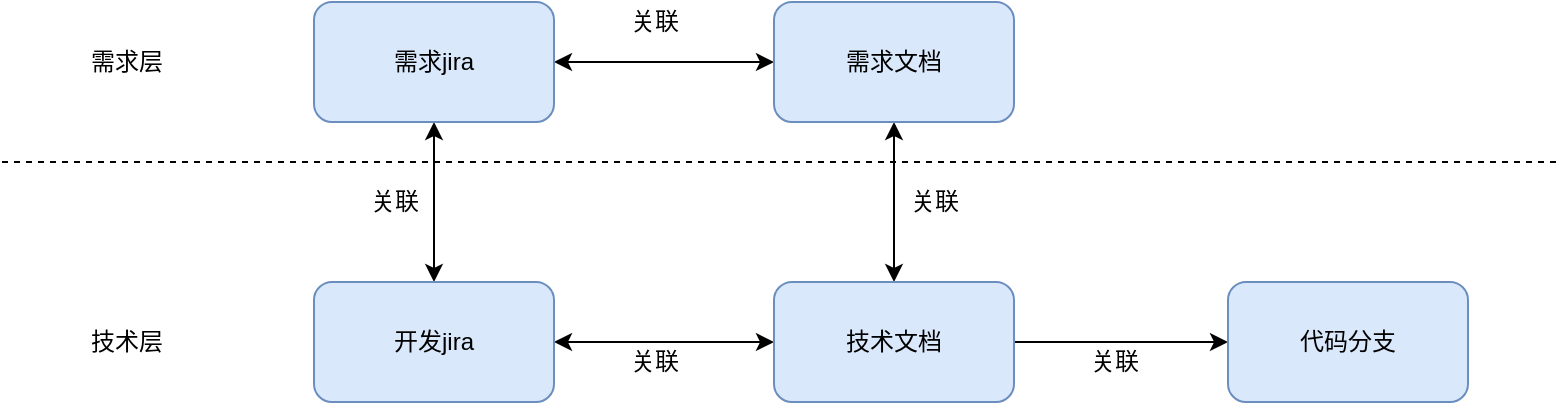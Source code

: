 <mxfile version="13.1.3" type="github">
  <diagram id="R1Z05BGr4TgSDHtd-65_" name="Page-1">
    <mxGraphModel dx="906" dy="590" grid="1" gridSize="10" guides="1" tooltips="1" connect="1" arrows="1" fold="1" page="1" pageScale="1" pageWidth="827" pageHeight="1169" math="0" shadow="0">
      <root>
        <mxCell id="0" />
        <mxCell id="1" parent="0" />
        <mxCell id="YicJnZiJMWdcynEzoA1y-6" style="edgeStyle=orthogonalEdgeStyle;rounded=0;orthogonalLoop=1;jettySize=auto;html=1;entryX=0;entryY=0.5;entryDx=0;entryDy=0;startArrow=classic;startFill=1;" edge="1" parent="1" source="YicJnZiJMWdcynEzoA1y-1" target="YicJnZiJMWdcynEzoA1y-2">
          <mxGeometry relative="1" as="geometry" />
        </mxCell>
        <mxCell id="YicJnZiJMWdcynEzoA1y-8" style="edgeStyle=orthogonalEdgeStyle;rounded=0;orthogonalLoop=1;jettySize=auto;html=1;entryX=0.5;entryY=0;entryDx=0;entryDy=0;startArrow=classic;startFill=1;" edge="1" parent="1" source="YicJnZiJMWdcynEzoA1y-1" target="YicJnZiJMWdcynEzoA1y-3">
          <mxGeometry relative="1" as="geometry" />
        </mxCell>
        <mxCell id="YicJnZiJMWdcynEzoA1y-1" value="需求jira" style="rounded=1;whiteSpace=wrap;html=1;fillColor=#dae8fc;strokeColor=#6c8ebf;" vertex="1" parent="1">
          <mxGeometry x="180" y="80" width="120" height="60" as="geometry" />
        </mxCell>
        <mxCell id="YicJnZiJMWdcynEzoA1y-14" style="edgeStyle=orthogonalEdgeStyle;rounded=0;orthogonalLoop=1;jettySize=auto;html=1;entryX=0.5;entryY=0;entryDx=0;entryDy=0;startArrow=classic;startFill=1;" edge="1" parent="1" source="YicJnZiJMWdcynEzoA1y-2" target="YicJnZiJMWdcynEzoA1y-4">
          <mxGeometry relative="1" as="geometry" />
        </mxCell>
        <mxCell id="YicJnZiJMWdcynEzoA1y-2" value="需求文档" style="rounded=1;whiteSpace=wrap;html=1;fillColor=#dae8fc;strokeColor=#6c8ebf;" vertex="1" parent="1">
          <mxGeometry x="410" y="80" width="120" height="60" as="geometry" />
        </mxCell>
        <mxCell id="YicJnZiJMWdcynEzoA1y-10" style="edgeStyle=orthogonalEdgeStyle;rounded=0;orthogonalLoop=1;jettySize=auto;html=1;entryX=0;entryY=0.5;entryDx=0;entryDy=0;startArrow=classic;startFill=1;" edge="1" parent="1" source="YicJnZiJMWdcynEzoA1y-3" target="YicJnZiJMWdcynEzoA1y-4">
          <mxGeometry relative="1" as="geometry" />
        </mxCell>
        <mxCell id="YicJnZiJMWdcynEzoA1y-3" value="开发jira" style="rounded=1;whiteSpace=wrap;html=1;fillColor=#dae8fc;strokeColor=#6c8ebf;" vertex="1" parent="1">
          <mxGeometry x="180" y="220" width="120" height="60" as="geometry" />
        </mxCell>
        <mxCell id="YicJnZiJMWdcynEzoA1y-12" style="edgeStyle=orthogonalEdgeStyle;rounded=0;orthogonalLoop=1;jettySize=auto;html=1;entryX=0;entryY=0.5;entryDx=0;entryDy=0;startArrow=none;startFill=0;" edge="1" parent="1" source="YicJnZiJMWdcynEzoA1y-4" target="YicJnZiJMWdcynEzoA1y-5">
          <mxGeometry relative="1" as="geometry" />
        </mxCell>
        <mxCell id="YicJnZiJMWdcynEzoA1y-4" value="技术文档" style="rounded=1;whiteSpace=wrap;html=1;fillColor=#dae8fc;strokeColor=#6c8ebf;" vertex="1" parent="1">
          <mxGeometry x="410" y="220" width="120" height="60" as="geometry" />
        </mxCell>
        <mxCell id="YicJnZiJMWdcynEzoA1y-5" value="代码分支" style="rounded=1;whiteSpace=wrap;html=1;fillColor=#dae8fc;strokeColor=#6c8ebf;" vertex="1" parent="1">
          <mxGeometry x="637" y="220" width="120" height="60" as="geometry" />
        </mxCell>
        <mxCell id="YicJnZiJMWdcynEzoA1y-7" value="关联" style="text;html=1;align=center;verticalAlign=middle;resizable=0;points=[];autosize=1;" vertex="1" parent="1">
          <mxGeometry x="330" y="80" width="40" height="20" as="geometry" />
        </mxCell>
        <mxCell id="YicJnZiJMWdcynEzoA1y-9" value="关联" style="text;html=1;align=center;verticalAlign=middle;resizable=0;points=[];autosize=1;" vertex="1" parent="1">
          <mxGeometry x="200" y="170" width="40" height="20" as="geometry" />
        </mxCell>
        <mxCell id="YicJnZiJMWdcynEzoA1y-11" value="关联" style="text;html=1;align=center;verticalAlign=middle;resizable=0;points=[];autosize=1;" vertex="1" parent="1">
          <mxGeometry x="330" y="250" width="40" height="20" as="geometry" />
        </mxCell>
        <mxCell id="YicJnZiJMWdcynEzoA1y-13" value="关联" style="text;html=1;align=center;verticalAlign=middle;resizable=0;points=[];autosize=1;" vertex="1" parent="1">
          <mxGeometry x="560" y="250" width="40" height="20" as="geometry" />
        </mxCell>
        <mxCell id="YicJnZiJMWdcynEzoA1y-15" value="关联" style="text;html=1;align=center;verticalAlign=middle;resizable=0;points=[];autosize=1;" vertex="1" parent="1">
          <mxGeometry x="470" y="170" width="40" height="20" as="geometry" />
        </mxCell>
        <mxCell id="YicJnZiJMWdcynEzoA1y-16" value="需求层" style="text;html=1;align=center;verticalAlign=middle;resizable=0;points=[];autosize=1;" vertex="1" parent="1">
          <mxGeometry x="61" y="100" width="50" height="20" as="geometry" />
        </mxCell>
        <mxCell id="YicJnZiJMWdcynEzoA1y-17" value="技术层" style="text;html=1;align=center;verticalAlign=middle;resizable=0;points=[];autosize=1;" vertex="1" parent="1">
          <mxGeometry x="61" y="240" width="50" height="20" as="geometry" />
        </mxCell>
        <mxCell id="YicJnZiJMWdcynEzoA1y-18" value="" style="endArrow=none;dashed=1;html=1;" edge="1" parent="1">
          <mxGeometry width="50" height="50" relative="1" as="geometry">
            <mxPoint x="24" y="160" as="sourcePoint" />
            <mxPoint x="804" y="160" as="targetPoint" />
          </mxGeometry>
        </mxCell>
      </root>
    </mxGraphModel>
  </diagram>
</mxfile>
